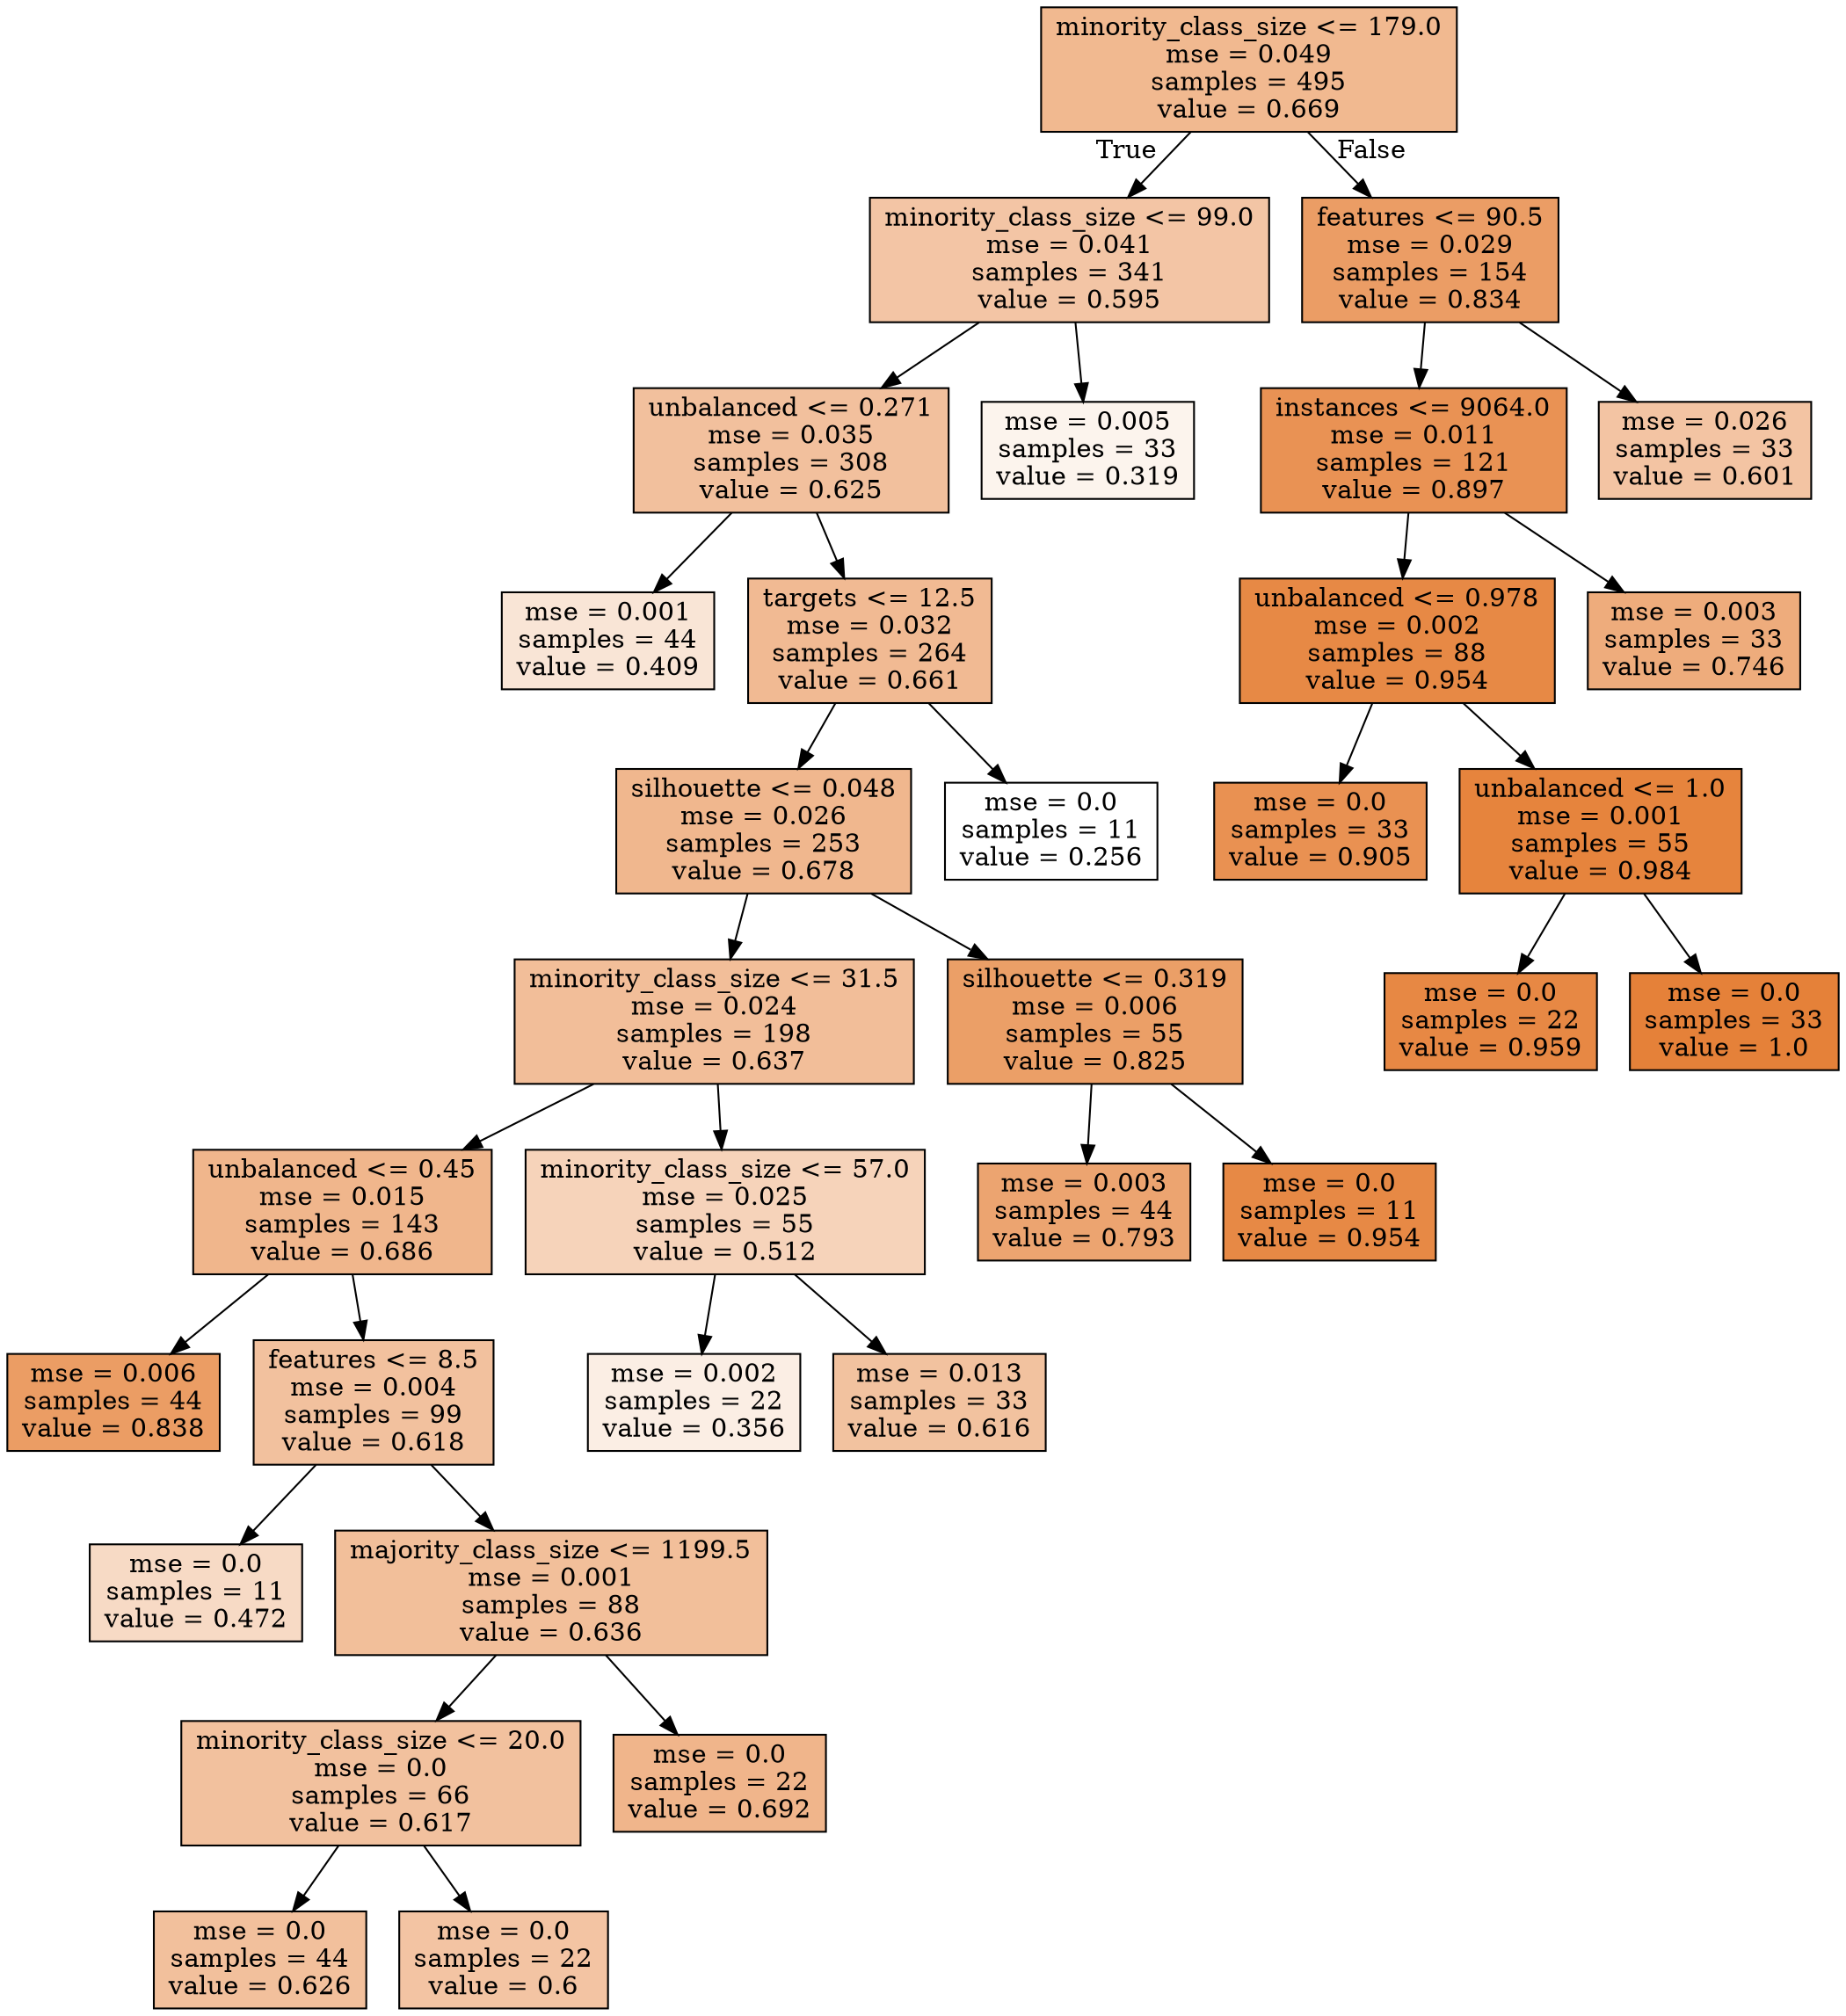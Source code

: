 digraph Tree {
node [shape=box, style="filled", color="black"] ;
0 [label="minority_class_size <= 179.0\nmse = 0.049\nsamples = 495\nvalue = 0.669", fillcolor="#e581398e"] ;
1 [label="minority_class_size <= 99.0\nmse = 0.041\nsamples = 341\nvalue = 0.595", fillcolor="#e5813974"] ;
0 -> 1 [labeldistance=2.5, labelangle=45, headlabel="True"] ;
2 [label="unbalanced <= 0.271\nmse = 0.035\nsamples = 308\nvalue = 0.625", fillcolor="#e581397e"] ;
1 -> 2 ;
3 [label="mse = 0.001\nsamples = 44\nvalue = 0.409", fillcolor="#e5813934"] ;
2 -> 3 ;
4 [label="targets <= 12.5\nmse = 0.032\nsamples = 264\nvalue = 0.661", fillcolor="#e581398b"] ;
2 -> 4 ;
5 [label="silhouette <= 0.048\nmse = 0.026\nsamples = 253\nvalue = 0.678", fillcolor="#e5813991"] ;
4 -> 5 ;
6 [label="minority_class_size <= 31.5\nmse = 0.024\nsamples = 198\nvalue = 0.637", fillcolor="#e5813983"] ;
5 -> 6 ;
7 [label="unbalanced <= 0.45\nmse = 0.015\nsamples = 143\nvalue = 0.686", fillcolor="#e5813993"] ;
6 -> 7 ;
8 [label="mse = 0.006\nsamples = 44\nvalue = 0.838", fillcolor="#e58139c7"] ;
7 -> 8 ;
9 [label="features <= 8.5\nmse = 0.004\nsamples = 99\nvalue = 0.618", fillcolor="#e581397c"] ;
7 -> 9 ;
10 [label="mse = 0.0\nsamples = 11\nvalue = 0.472", fillcolor="#e581394a"] ;
9 -> 10 ;
11 [label="majority_class_size <= 1199.5\nmse = 0.001\nsamples = 88\nvalue = 0.636", fillcolor="#e5813982"] ;
9 -> 11 ;
12 [label="minority_class_size <= 20.0\nmse = 0.0\nsamples = 66\nvalue = 0.617", fillcolor="#e581397c"] ;
11 -> 12 ;
13 [label="mse = 0.0\nsamples = 44\nvalue = 0.626", fillcolor="#e581397f"] ;
12 -> 13 ;
14 [label="mse = 0.0\nsamples = 22\nvalue = 0.6", fillcolor="#e5813976"] ;
12 -> 14 ;
15 [label="mse = 0.0\nsamples = 22\nvalue = 0.692", fillcolor="#e5813995"] ;
11 -> 15 ;
16 [label="minority_class_size <= 57.0\nmse = 0.025\nsamples = 55\nvalue = 0.512", fillcolor="#e5813958"] ;
6 -> 16 ;
17 [label="mse = 0.002\nsamples = 22\nvalue = 0.356", fillcolor="#e5813922"] ;
16 -> 17 ;
18 [label="mse = 0.013\nsamples = 33\nvalue = 0.616", fillcolor="#e581397b"] ;
16 -> 18 ;
19 [label="silhouette <= 0.319\nmse = 0.006\nsamples = 55\nvalue = 0.825", fillcolor="#e58139c3"] ;
5 -> 19 ;
20 [label="mse = 0.003\nsamples = 44\nvalue = 0.793", fillcolor="#e58139b8"] ;
19 -> 20 ;
21 [label="mse = 0.0\nsamples = 11\nvalue = 0.954", fillcolor="#e58139ef"] ;
19 -> 21 ;
22 [label="mse = 0.0\nsamples = 11\nvalue = 0.256", fillcolor="#e5813900"] ;
4 -> 22 ;
23 [label="mse = 0.005\nsamples = 33\nvalue = 0.319", fillcolor="#e5813916"] ;
1 -> 23 ;
24 [label="features <= 90.5\nmse = 0.029\nsamples = 154\nvalue = 0.834", fillcolor="#e58139c6"] ;
0 -> 24 [labeldistance=2.5, labelangle=-45, headlabel="False"] ;
25 [label="instances <= 9064.0\nmse = 0.011\nsamples = 121\nvalue = 0.897", fillcolor="#e58139dc"] ;
24 -> 25 ;
26 [label="unbalanced <= 0.978\nmse = 0.002\nsamples = 88\nvalue = 0.954", fillcolor="#e58139ef"] ;
25 -> 26 ;
27 [label="mse = 0.0\nsamples = 33\nvalue = 0.905", fillcolor="#e58139de"] ;
26 -> 27 ;
28 [label="unbalanced <= 1.0\nmse = 0.001\nsamples = 55\nvalue = 0.984", fillcolor="#e58139f9"] ;
26 -> 28 ;
29 [label="mse = 0.0\nsamples = 22\nvalue = 0.959", fillcolor="#e58139f1"] ;
28 -> 29 ;
30 [label="mse = 0.0\nsamples = 33\nvalue = 1.0", fillcolor="#e58139ff"] ;
28 -> 30 ;
31 [label="mse = 0.003\nsamples = 33\nvalue = 0.746", fillcolor="#e58139a8"] ;
25 -> 31 ;
32 [label="mse = 0.026\nsamples = 33\nvalue = 0.601", fillcolor="#e5813976"] ;
24 -> 32 ;
}
